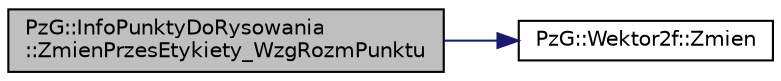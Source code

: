 digraph "PzG::InfoPunktyDoRysowania::ZmienPrzesEtykiety_WzgRozmPunktu"
{
 // LATEX_PDF_SIZE
  edge [fontname="Helvetica",fontsize="10",labelfontname="Helvetica",labelfontsize="10"];
  node [fontname="Helvetica",fontsize="10",shape=record];
  rankdir="LR";
  Node1 [label="PzG::InfoPunktyDoRysowania\l::ZmienPrzesEtykiety_WzgRozmPunktu",height=0.2,width=0.4,color="black", fillcolor="grey75", style="filled", fontcolor="black",tooltip="Zmienia współrzędne etykiety względem rozmiaru punktu."];
  Node1 -> Node2 [color="midnightblue",fontsize="10",style="solid",fontname="Helvetica"];
  Node2 [label="PzG::Wektor2f::Zmien",height=0.2,width=0.4,color="black", fillcolor="white", style="filled",URL="$class_pz_g_1_1_wektor2f.html#a2279ab3874a203d0a5b84d323c6876ec",tooltip="Modyfikuje współrzędne wektora."];
}
